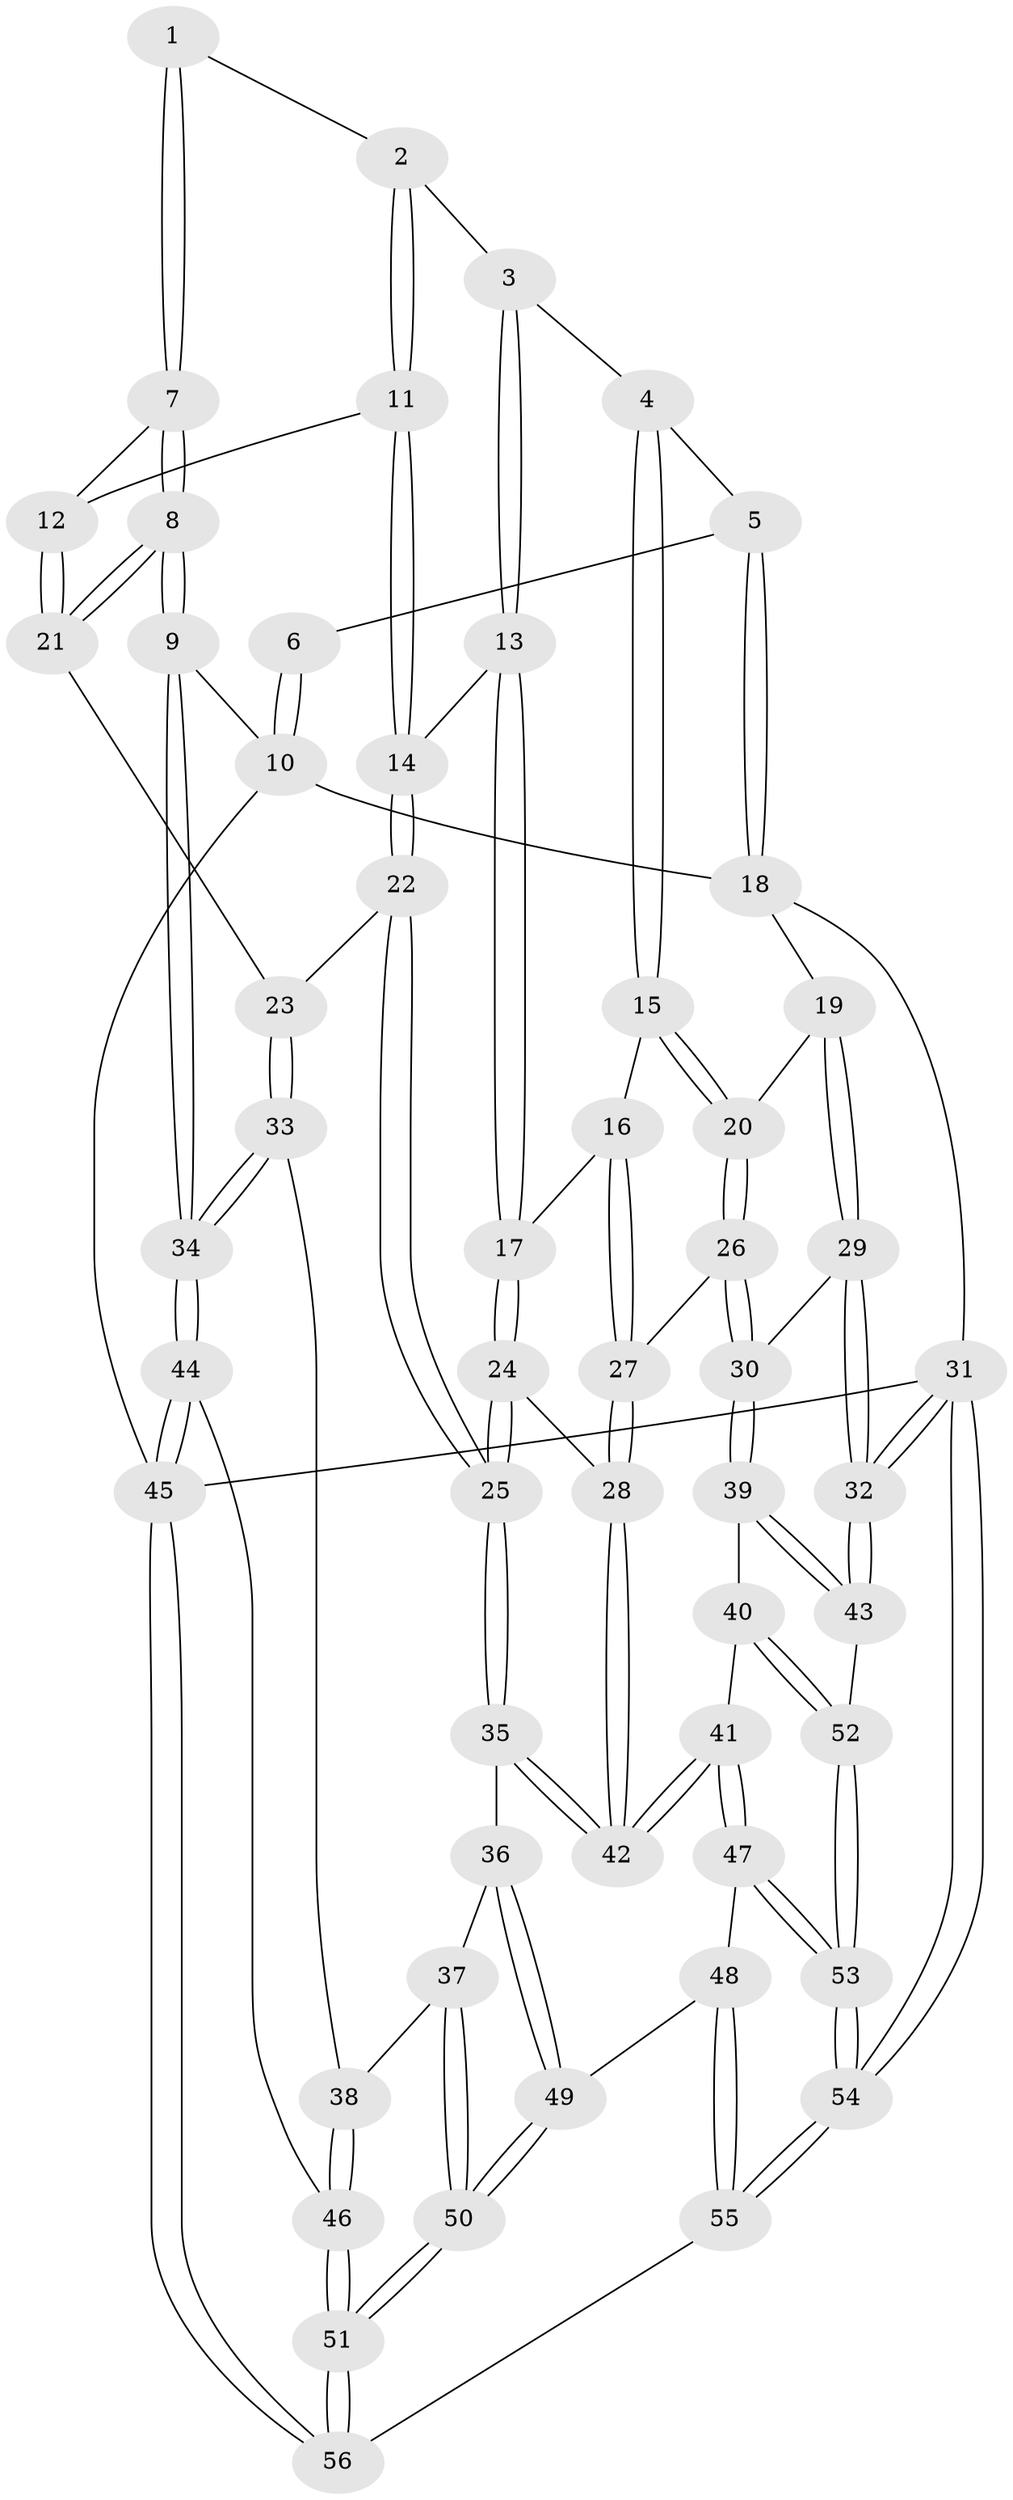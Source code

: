 // Generated by graph-tools (version 1.1) at 2025/51/03/09/25 03:51:02]
// undirected, 56 vertices, 137 edges
graph export_dot {
graph [start="1"]
  node [color=gray90,style=filled];
  1 [pos="+0.14922201936337412+0"];
  2 [pos="+0.37379640669184966+0.12526761277908693"];
  3 [pos="+0.5555902447017476+0.08759052298709824"];
  4 [pos="+0.6637511589068205+0"];
  5 [pos="+0.710118826093051+0"];
  6 [pos="+0.11318197104217047+0"];
  7 [pos="+0.18595580370800613+0.1488826436395121"];
  8 [pos="+0+0.4352756823407775"];
  9 [pos="+0+0.451153508746362"];
  10 [pos="+0+0"];
  11 [pos="+0.38161716364444065+0.2712423422937919"];
  12 [pos="+0.2723218955605031+0.2763561558604961"];
  13 [pos="+0.4485493474780923+0.2918874772269967"];
  14 [pos="+0.43663246092391683+0.28999961692771303"];
  15 [pos="+0.61652277407117+0.3303880711779944"];
  16 [pos="+0.4527972894795864+0.2954339395517648"];
  17 [pos="+0.45118233459193935+0.2948474546298852"];
  18 [pos="+1+0"];
  19 [pos="+1+0.02502849182926754"];
  20 [pos="+0.6183181632860377+0.3320362798960629"];
  21 [pos="+0.19582908595353535+0.42970880046541826"];
  22 [pos="+0.3001610213637808+0.48672591519902286"];
  23 [pos="+0.22907609214066063+0.4639453465042814"];
  24 [pos="+0.4388142497018923+0.5420649358413224"];
  25 [pos="+0.4120287953478566+0.551638409022885"];
  26 [pos="+0.6662995914063352+0.44820017011130864"];
  27 [pos="+0.5843608227308692+0.498589963172313"];
  28 [pos="+0.5224207890709831+0.5536835141485229"];
  29 [pos="+1+0.22888451735682136"];
  30 [pos="+0.7720764587787734+0.47528131134123414"];
  31 [pos="+1+1"];
  32 [pos="+1+0.7424115246767048"];
  33 [pos="+0.2018529428417776+0.6543029858270027"];
  34 [pos="+0+0.5856125490370148"];
  35 [pos="+0.35459182871203604+0.6825385107668047"];
  36 [pos="+0.31879635138187035+0.7261919088437524"];
  37 [pos="+0.31117077097453055+0.7286795096931727"];
  38 [pos="+0.2566212256438991+0.7271654073255214"];
  39 [pos="+0.7776776753782129+0.6202854062382632"];
  40 [pos="+0.6529156285201294+0.7554878776393835"];
  41 [pos="+0.6366481350333281+0.758667254733241"];
  42 [pos="+0.6316646722227777+0.7526344260003226"];
  43 [pos="+1+0.7442566425708839"];
  44 [pos="+0+0.7608704632568007"];
  45 [pos="+0+1"];
  46 [pos="+0.1108365957351638+0.8646419392044272"];
  47 [pos="+0.5965123232201105+0.8187428251482727"];
  48 [pos="+0.5793132313968697+0.8344787698891616"];
  49 [pos="+0.48750365042021065+0.8635884949867965"];
  50 [pos="+0.3231976774691935+1"];
  51 [pos="+0.2840203742379084+1"];
  52 [pos="+0.8186355827300934+0.8559398467512799"];
  53 [pos="+0.804725963708938+1"];
  54 [pos="+0.8378105078448154+1"];
  55 [pos="+0.6329860696833478+1"];
  56 [pos="+0.2841619326917314+1"];
  1 -- 2;
  1 -- 7;
  1 -- 7;
  2 -- 3;
  2 -- 11;
  2 -- 11;
  3 -- 4;
  3 -- 13;
  3 -- 13;
  4 -- 5;
  4 -- 15;
  4 -- 15;
  5 -- 6;
  5 -- 18;
  5 -- 18;
  6 -- 10;
  6 -- 10;
  7 -- 8;
  7 -- 8;
  7 -- 12;
  8 -- 9;
  8 -- 9;
  8 -- 21;
  8 -- 21;
  9 -- 10;
  9 -- 34;
  9 -- 34;
  10 -- 18;
  10 -- 45;
  11 -- 12;
  11 -- 14;
  11 -- 14;
  12 -- 21;
  12 -- 21;
  13 -- 14;
  13 -- 17;
  13 -- 17;
  14 -- 22;
  14 -- 22;
  15 -- 16;
  15 -- 20;
  15 -- 20;
  16 -- 17;
  16 -- 27;
  16 -- 27;
  17 -- 24;
  17 -- 24;
  18 -- 19;
  18 -- 31;
  19 -- 20;
  19 -- 29;
  19 -- 29;
  20 -- 26;
  20 -- 26;
  21 -- 23;
  22 -- 23;
  22 -- 25;
  22 -- 25;
  23 -- 33;
  23 -- 33;
  24 -- 25;
  24 -- 25;
  24 -- 28;
  25 -- 35;
  25 -- 35;
  26 -- 27;
  26 -- 30;
  26 -- 30;
  27 -- 28;
  27 -- 28;
  28 -- 42;
  28 -- 42;
  29 -- 30;
  29 -- 32;
  29 -- 32;
  30 -- 39;
  30 -- 39;
  31 -- 32;
  31 -- 32;
  31 -- 54;
  31 -- 54;
  31 -- 45;
  32 -- 43;
  32 -- 43;
  33 -- 34;
  33 -- 34;
  33 -- 38;
  34 -- 44;
  34 -- 44;
  35 -- 36;
  35 -- 42;
  35 -- 42;
  36 -- 37;
  36 -- 49;
  36 -- 49;
  37 -- 38;
  37 -- 50;
  37 -- 50;
  38 -- 46;
  38 -- 46;
  39 -- 40;
  39 -- 43;
  39 -- 43;
  40 -- 41;
  40 -- 52;
  40 -- 52;
  41 -- 42;
  41 -- 42;
  41 -- 47;
  41 -- 47;
  43 -- 52;
  44 -- 45;
  44 -- 45;
  44 -- 46;
  45 -- 56;
  45 -- 56;
  46 -- 51;
  46 -- 51;
  47 -- 48;
  47 -- 53;
  47 -- 53;
  48 -- 49;
  48 -- 55;
  48 -- 55;
  49 -- 50;
  49 -- 50;
  50 -- 51;
  50 -- 51;
  51 -- 56;
  51 -- 56;
  52 -- 53;
  52 -- 53;
  53 -- 54;
  53 -- 54;
  54 -- 55;
  54 -- 55;
  55 -- 56;
}
